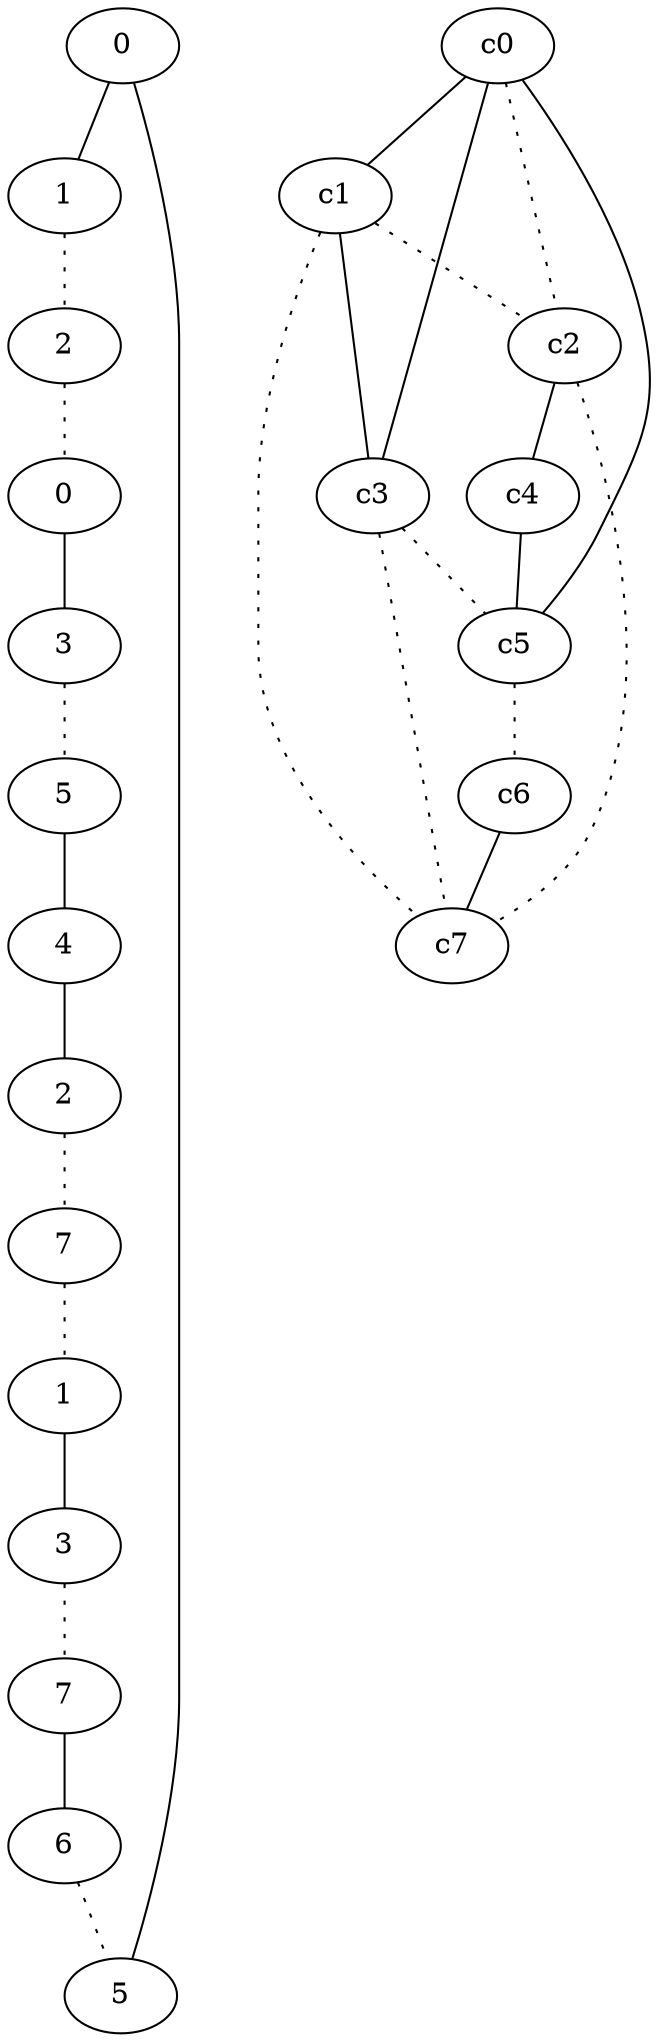graph {
a0[label=0];
a1[label=1];
a2[label=2];
a3[label=0];
a4[label=3];
a5[label=5];
a6[label=4];
a7[label=2];
a8[label=7];
a9[label=1];
a10[label=3];
a11[label=7];
a12[label=6];
a13[label=5];
a0 -- a1;
a0 -- a13;
a1 -- a2 [style=dotted];
a2 -- a3 [style=dotted];
a3 -- a4;
a4 -- a5 [style=dotted];
a5 -- a6;
a6 -- a7;
a7 -- a8 [style=dotted];
a8 -- a9 [style=dotted];
a9 -- a10;
a10 -- a11 [style=dotted];
a11 -- a12;
a12 -- a13 [style=dotted];
c0 -- c1;
c0 -- c2 [style=dotted];
c0 -- c3;
c0 -- c5;
c1 -- c2 [style=dotted];
c1 -- c3;
c1 -- c7 [style=dotted];
c2 -- c4;
c2 -- c7 [style=dotted];
c3 -- c5 [style=dotted];
c3 -- c7 [style=dotted];
c4 -- c5;
c5 -- c6 [style=dotted];
c6 -- c7;
}
